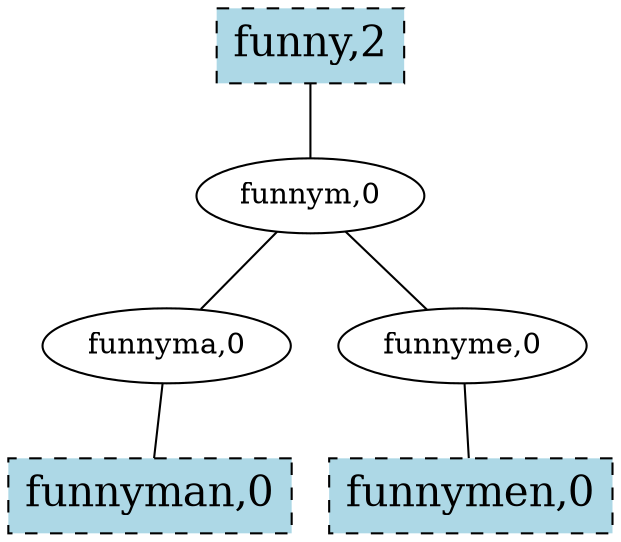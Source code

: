 graph TrieTreeGraph {
funny_ [label="funny,2"]
funny_ [style="filled,dashed",shape=box,fontsize=20.0,fillcolor=lightblue];
funny_ -- funnym_
funnym_ [label="funnym,0"]
funnym_ -- funnyma_
funnym_ -- funnyme_
funnyma_ [label="funnyma,0"]
funnyma_ -- funnyman_
funnyman_ [label="funnyman,0"]
funnyman_ [style="filled,dashed",shape=box,fontsize=20.0,fillcolor=lightblue];
funnyme_ [label="funnyme,0"]
funnyme_ -- funnymen_
funnymen_ [label="funnymen,0"]
funnymen_ [style="filled,dashed",shape=box,fontsize=20.0,fillcolor=lightblue];
}
